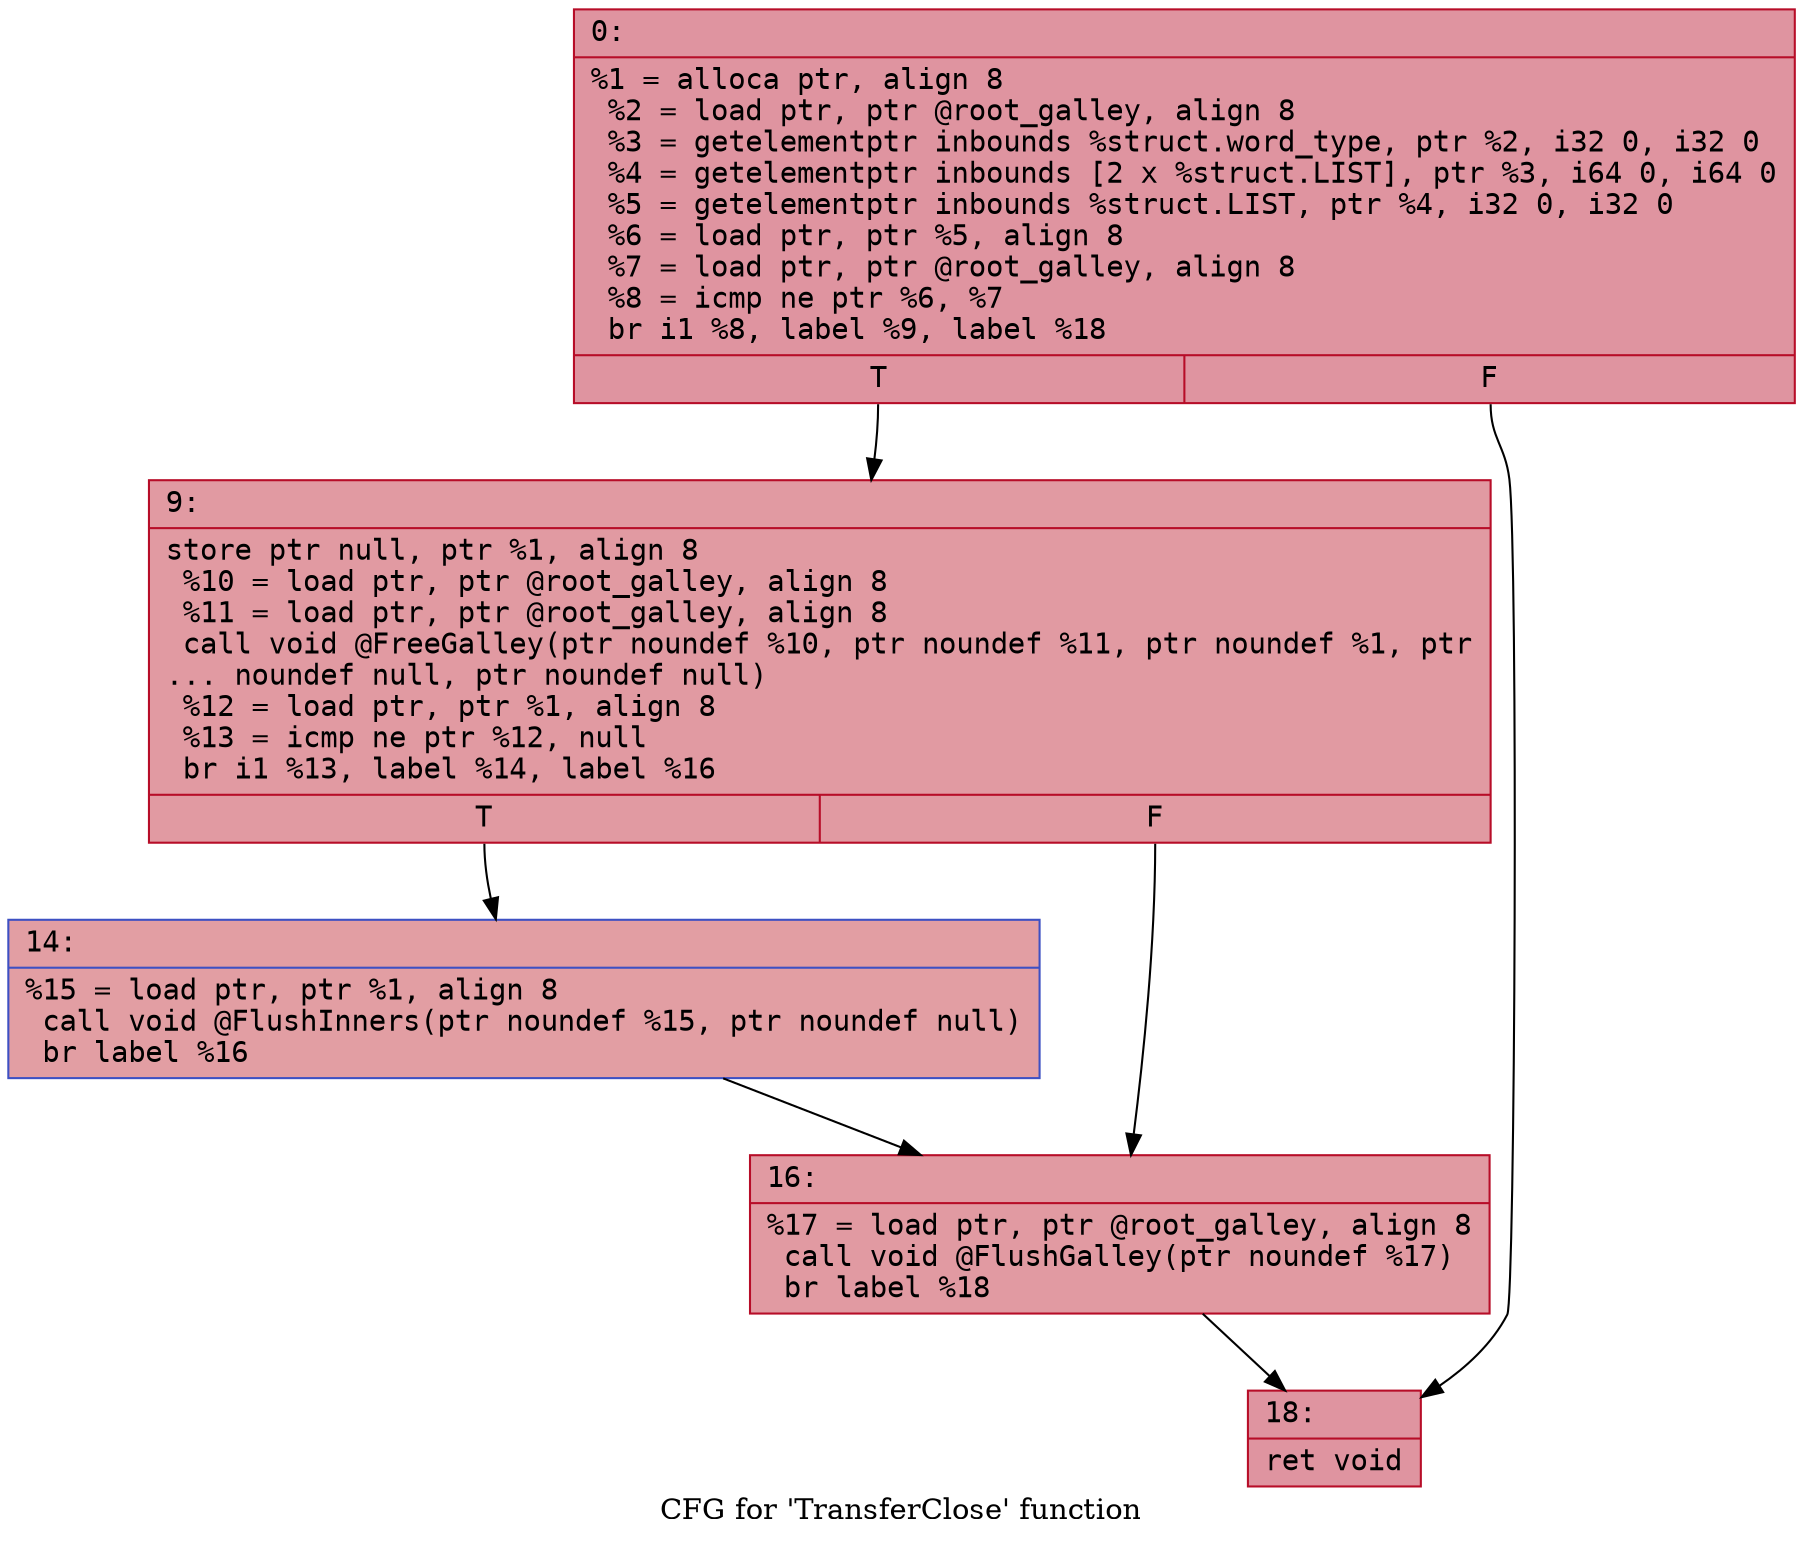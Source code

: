 digraph "CFG for 'TransferClose' function" {
	label="CFG for 'TransferClose' function";

	Node0x600003dec910 [shape=record,color="#b70d28ff", style=filled, fillcolor="#b70d2870" fontname="Courier",label="{0:\l|  %1 = alloca ptr, align 8\l  %2 = load ptr, ptr @root_galley, align 8\l  %3 = getelementptr inbounds %struct.word_type, ptr %2, i32 0, i32 0\l  %4 = getelementptr inbounds [2 x %struct.LIST], ptr %3, i64 0, i64 0\l  %5 = getelementptr inbounds %struct.LIST, ptr %4, i32 0, i32 0\l  %6 = load ptr, ptr %5, align 8\l  %7 = load ptr, ptr @root_galley, align 8\l  %8 = icmp ne ptr %6, %7\l  br i1 %8, label %9, label %18\l|{<s0>T|<s1>F}}"];
	Node0x600003dec910:s0 -> Node0x600003dec960[tooltip="0 -> 9\nProbability 62.50%" ];
	Node0x600003dec910:s1 -> Node0x600003deca50[tooltip="0 -> 18\nProbability 37.50%" ];
	Node0x600003dec960 [shape=record,color="#b70d28ff", style=filled, fillcolor="#bb1b2c70" fontname="Courier",label="{9:\l|  store ptr null, ptr %1, align 8\l  %10 = load ptr, ptr @root_galley, align 8\l  %11 = load ptr, ptr @root_galley, align 8\l  call void @FreeGalley(ptr noundef %10, ptr noundef %11, ptr noundef %1, ptr\l... noundef null, ptr noundef null)\l  %12 = load ptr, ptr %1, align 8\l  %13 = icmp ne ptr %12, null\l  br i1 %13, label %14, label %16\l|{<s0>T|<s1>F}}"];
	Node0x600003dec960:s0 -> Node0x600003dec9b0[tooltip="9 -> 14\nProbability 62.50%" ];
	Node0x600003dec960:s1 -> Node0x600003deca00[tooltip="9 -> 16\nProbability 37.50%" ];
	Node0x600003dec9b0 [shape=record,color="#3d50c3ff", style=filled, fillcolor="#be242e70" fontname="Courier",label="{14:\l|  %15 = load ptr, ptr %1, align 8\l  call void @FlushInners(ptr noundef %15, ptr noundef null)\l  br label %16\l}"];
	Node0x600003dec9b0 -> Node0x600003deca00[tooltip="14 -> 16\nProbability 100.00%" ];
	Node0x600003deca00 [shape=record,color="#b70d28ff", style=filled, fillcolor="#bb1b2c70" fontname="Courier",label="{16:\l|  %17 = load ptr, ptr @root_galley, align 8\l  call void @FlushGalley(ptr noundef %17)\l  br label %18\l}"];
	Node0x600003deca00 -> Node0x600003deca50[tooltip="16 -> 18\nProbability 100.00%" ];
	Node0x600003deca50 [shape=record,color="#b70d28ff", style=filled, fillcolor="#b70d2870" fontname="Courier",label="{18:\l|  ret void\l}"];
}
